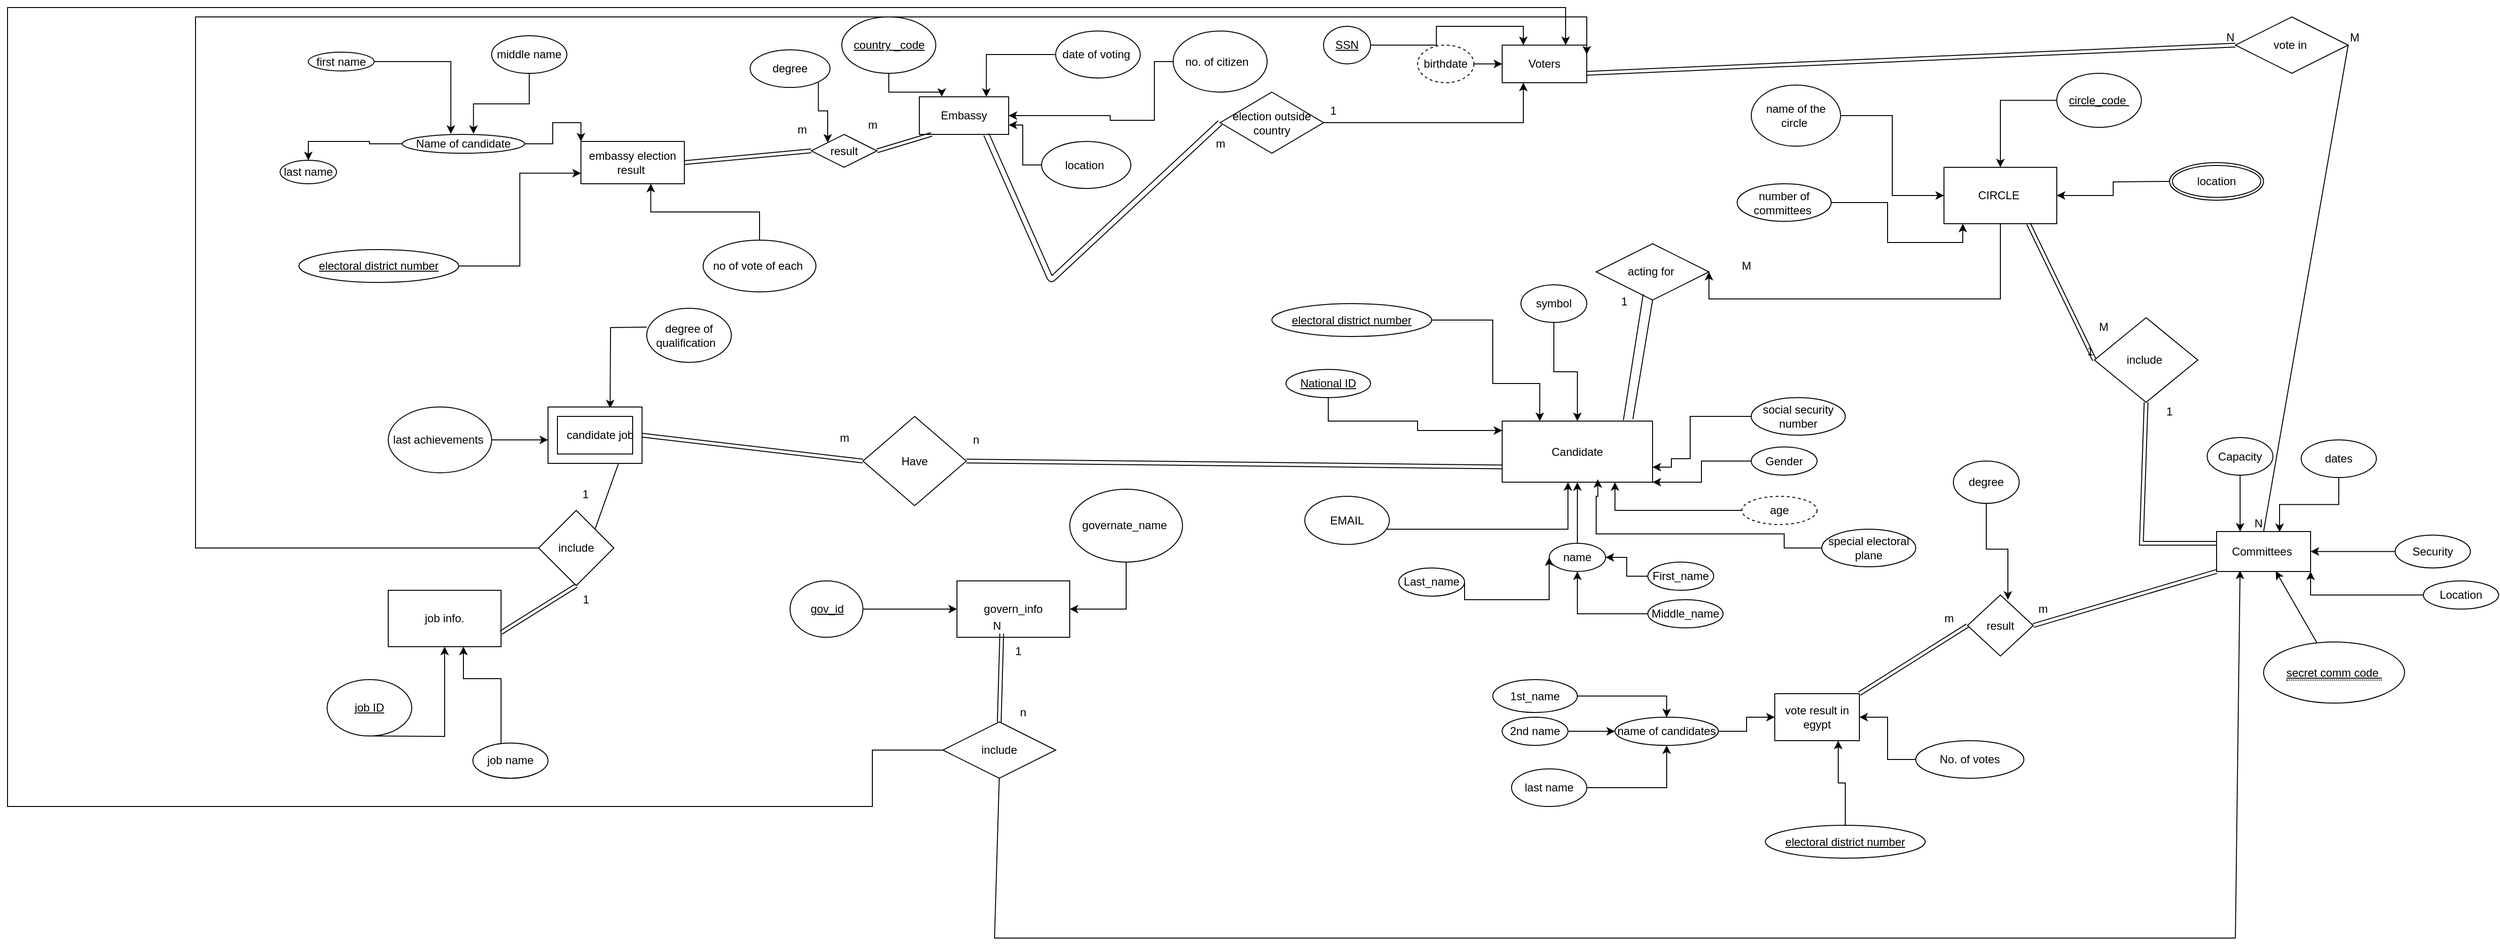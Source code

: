 <mxfile version="13.9.9" type="device"><diagram id="R2lEEEUBdFMjLlhIrx00" name="Page-1"><mxGraphModel dx="2966" dy="1640" grid="1" gridSize="10" guides="1" tooltips="1" connect="1" arrows="1" fold="1" page="1" pageScale="1" pageWidth="1100" pageHeight="850" math="0" shadow="0" extFonts="Permanent Marker^https://fonts.googleapis.com/css?family=Permanent+Marker"><root><mxCell id="0"/><mxCell id="1" parent="0"/><mxCell id="2z9icD7p4xgY_X4OPOuA-1" value="Candidate" style="rounded=0;whiteSpace=wrap;html=1;" parent="1" vertex="1"><mxGeometry x="-20" y="-390" width="160" height="65" as="geometry"/></mxCell><mxCell id="2z9icD7p4xgY_X4OPOuA-52" value="" style="edgeStyle=orthogonalEdgeStyle;rounded=0;orthogonalLoop=1;jettySize=auto;html=1;" parent="1" source="2z9icD7p4xgY_X4OPOuA-4" target="2z9icD7p4xgY_X4OPOuA-1" edge="1"><mxGeometry relative="1" as="geometry"/></mxCell><mxCell id="2z9icD7p4xgY_X4OPOuA-4" value="name" style="ellipse;whiteSpace=wrap;html=1;" parent="1" vertex="1"><mxGeometry x="30" y="-260" width="60" height="30" as="geometry"/></mxCell><mxCell id="2z9icD7p4xgY_X4OPOuA-8" value="" style="edgeStyle=orthogonalEdgeStyle;rounded=0;orthogonalLoop=1;jettySize=auto;html=1;" parent="1" source="2z9icD7p4xgY_X4OPOuA-6" target="2z9icD7p4xgY_X4OPOuA-4" edge="1"><mxGeometry relative="1" as="geometry"/></mxCell><mxCell id="2z9icD7p4xgY_X4OPOuA-6" value="First_name" style="ellipse;whiteSpace=wrap;html=1;" parent="1" vertex="1"><mxGeometry x="135" y="-240" width="70" height="30" as="geometry"/></mxCell><mxCell id="2z9icD7p4xgY_X4OPOuA-10" value="" style="edgeStyle=orthogonalEdgeStyle;rounded=0;orthogonalLoop=1;jettySize=auto;html=1;" parent="1" source="2z9icD7p4xgY_X4OPOuA-9" target="2z9icD7p4xgY_X4OPOuA-4" edge="1"><mxGeometry relative="1" as="geometry"/></mxCell><mxCell id="2z9icD7p4xgY_X4OPOuA-9" value="Middle_name" style="ellipse;whiteSpace=wrap;html=1;" parent="1" vertex="1"><mxGeometry x="135" y="-200" width="80" height="30" as="geometry"/></mxCell><mxCell id="2z9icD7p4xgY_X4OPOuA-12" style="edgeStyle=orthogonalEdgeStyle;rounded=0;orthogonalLoop=1;jettySize=auto;html=1;entryX=0;entryY=0.5;entryDx=0;entryDy=0;" parent="1" source="2z9icD7p4xgY_X4OPOuA-11" target="2z9icD7p4xgY_X4OPOuA-4" edge="1"><mxGeometry relative="1" as="geometry"><Array as="points"><mxPoint x="-60" y="-200"/><mxPoint x="30" y="-200"/></Array></mxGeometry></mxCell><mxCell id="2z9icD7p4xgY_X4OPOuA-11" value="Last_name" style="ellipse;whiteSpace=wrap;html=1;" parent="1" vertex="1"><mxGeometry x="-130" y="-233.75" width="70" height="30" as="geometry"/></mxCell><mxCell id="2z9icD7p4xgY_X4OPOuA-62" style="edgeStyle=orthogonalEdgeStyle;rounded=0;orthogonalLoop=1;jettySize=auto;html=1;" parent="1" source="2z9icD7p4xgY_X4OPOuA-17" target="2z9icD7p4xgY_X4OPOuA-1" edge="1"><mxGeometry relative="1" as="geometry"><Array as="points"><mxPoint x="192" y="-348"/><mxPoint x="192" y="-325"/></Array></mxGeometry></mxCell><mxCell id="2z9icD7p4xgY_X4OPOuA-17" value="Gender" style="ellipse;whiteSpace=wrap;html=1;" parent="1" vertex="1"><mxGeometry x="245" y="-362.5" width="70" height="30" as="geometry"/></mxCell><mxCell id="2z9icD7p4xgY_X4OPOuA-57" style="edgeStyle=orthogonalEdgeStyle;rounded=0;orthogonalLoop=1;jettySize=auto;html=1;" parent="1" source="2z9icD7p4xgY_X4OPOuA-19" target="2z9icD7p4xgY_X4OPOuA-1" edge="1"><mxGeometry relative="1" as="geometry"><Array as="points"><mxPoint x="-205" y="-390"/><mxPoint x="-110" y="-390"/><mxPoint x="-110" y="-380"/></Array></mxGeometry></mxCell><mxCell id="2z9icD7p4xgY_X4OPOuA-19" value="&lt;u&gt;National ID&lt;/u&gt;" style="ellipse;whiteSpace=wrap;html=1;" parent="1" vertex="1"><mxGeometry x="-250" y="-445" width="90" height="30" as="geometry"/></mxCell><mxCell id="2z9icD7p4xgY_X4OPOuA-53" value="" style="edgeStyle=orthogonalEdgeStyle;rounded=0;orthogonalLoop=1;jettySize=auto;html=1;" parent="1" target="2z9icD7p4xgY_X4OPOuA-1" edge="1"><mxGeometry relative="1" as="geometry"><Array as="points"><mxPoint x="50" y="-275"/></Array><mxPoint x="-160" y="-287.5" as="sourcePoint"/></mxGeometry></mxCell><mxCell id="2z9icD7p4xgY_X4OPOuA-61" style="edgeStyle=orthogonalEdgeStyle;rounded=0;orthogonalLoop=1;jettySize=auto;html=1;entryX=0.75;entryY=1;entryDx=0;entryDy=0;" parent="1" source="2z9icD7p4xgY_X4OPOuA-29" target="2z9icD7p4xgY_X4OPOuA-1" edge="1"><mxGeometry relative="1" as="geometry"/></mxCell><mxCell id="2z9icD7p4xgY_X4OPOuA-29" value="age" style="ellipse;whiteSpace=wrap;html=1;align=center;dashed=1;" parent="1" vertex="1"><mxGeometry x="235" y="-310" width="80" height="30" as="geometry"/></mxCell><mxCell id="2z9icD7p4xgY_X4OPOuA-63" style="edgeStyle=orthogonalEdgeStyle;rounded=0;orthogonalLoop=1;jettySize=auto;html=1;" parent="1" source="2z9icD7p4xgY_X4OPOuA-33" target="2z9icD7p4xgY_X4OPOuA-1" edge="1"><mxGeometry relative="1" as="geometry"><Array as="points"><mxPoint x="180" y="-395"/><mxPoint x="180" y="-350"/><mxPoint x="160" y="-350"/><mxPoint x="160" y="-341"/></Array></mxGeometry></mxCell><mxCell id="2z9icD7p4xgY_X4OPOuA-33" value="social security number" style="ellipse;whiteSpace=wrap;html=1;align=center;" parent="1" vertex="1"><mxGeometry x="245" y="-415" width="100" height="40" as="geometry"/></mxCell><mxCell id="2z9icD7p4xgY_X4OPOuA-59" style="edgeStyle=orthogonalEdgeStyle;rounded=0;orthogonalLoop=1;jettySize=auto;html=1;entryX=0.636;entryY=0.952;entryDx=0;entryDy=0;entryPerimeter=0;" parent="1" source="2z9icD7p4xgY_X4OPOuA-35" target="2z9icD7p4xgY_X4OPOuA-1" edge="1"><mxGeometry relative="1" as="geometry"><Array as="points"><mxPoint x="280" y="-255"/><mxPoint x="280" y="-270"/><mxPoint x="80" y="-270"/><mxPoint x="80" y="-310"/><mxPoint x="82" y="-310"/></Array></mxGeometry></mxCell><mxCell id="2z9icD7p4xgY_X4OPOuA-35" value="special electoral plane" style="ellipse;whiteSpace=wrap;html=1;align=center;" parent="1" vertex="1"><mxGeometry x="320" y="-275" width="100" height="40" as="geometry"/></mxCell><mxCell id="2z9icD7p4xgY_X4OPOuA-58" style="edgeStyle=orthogonalEdgeStyle;rounded=0;orthogonalLoop=1;jettySize=auto;html=1;entryX=0.25;entryY=0;entryDx=0;entryDy=0;" parent="1" source="2z9icD7p4xgY_X4OPOuA-38" target="2z9icD7p4xgY_X4OPOuA-1" edge="1"><mxGeometry relative="1" as="geometry"><Array as="points"><mxPoint x="-30" y="-497"/><mxPoint x="-30" y="-430"/><mxPoint x="20" y="-430"/></Array></mxGeometry></mxCell><mxCell id="2z9icD7p4xgY_X4OPOuA-38" value="electoral district number" style="ellipse;whiteSpace=wrap;html=1;align=center;fontStyle=4;" parent="1" vertex="1"><mxGeometry x="-265" y="-515" width="170" height="35" as="geometry"/></mxCell><mxCell id="2z9icD7p4xgY_X4OPOuA-70" value="Voters" style="rounded=0;whiteSpace=wrap;html=1;" parent="1" vertex="1"><mxGeometry x="-20" y="-790" width="90" height="40" as="geometry"/></mxCell><mxCell id="2z9icD7p4xgY_X4OPOuA-76" style="edgeStyle=orthogonalEdgeStyle;rounded=0;orthogonalLoop=1;jettySize=auto;html=1;entryX=0.25;entryY=0;entryDx=0;entryDy=0;" parent="1" source="2z9icD7p4xgY_X4OPOuA-75" target="2z9icD7p4xgY_X4OPOuA-70" edge="1"><mxGeometry relative="1" as="geometry"/></mxCell><mxCell id="2z9icD7p4xgY_X4OPOuA-75" value="&lt;u&gt;SSN&lt;/u&gt;" style="ellipse;whiteSpace=wrap;html=1;align=center;" parent="1" vertex="1"><mxGeometry x="-210" y="-810" width="50" height="40" as="geometry"/></mxCell><mxCell id="2z9icD7p4xgY_X4OPOuA-82" value="" style="edgeStyle=orthogonalEdgeStyle;rounded=0;orthogonalLoop=1;jettySize=auto;html=1;" parent="1" source="2z9icD7p4xgY_X4OPOuA-81" target="2z9icD7p4xgY_X4OPOuA-70" edge="1"><mxGeometry relative="1" as="geometry"/></mxCell><mxCell id="2z9icD7p4xgY_X4OPOuA-81" value="birthdate" style="ellipse;whiteSpace=wrap;html=1;align=center;dashed=1;" parent="1" vertex="1"><mxGeometry x="-110" y="-790" width="60" height="40" as="geometry"/></mxCell><mxCell id="2z9icD7p4xgY_X4OPOuA-83" value="Embassy" style="rounded=0;whiteSpace=wrap;html=1;" parent="1" vertex="1"><mxGeometry x="-640" y="-735" width="95" height="40" as="geometry"/></mxCell><mxCell id="2z9icD7p4xgY_X4OPOuA-93" style="edgeStyle=orthogonalEdgeStyle;rounded=0;orthogonalLoop=1;jettySize=auto;html=1;entryX=0.25;entryY=1;entryDx=0;entryDy=0;" parent="1" source="2z9icD7p4xgY_X4OPOuA-84" target="2z9icD7p4xgY_X4OPOuA-70" edge="1"><mxGeometry relative="1" as="geometry"/></mxCell><mxCell id="2z9icD7p4xgY_X4OPOuA-84" value="election outside country" style="shape=rhombus;perimeter=rhombusPerimeter;whiteSpace=wrap;html=1;align=center;" parent="1" vertex="1"><mxGeometry x="-320" y="-740" width="110" height="65" as="geometry"/></mxCell><mxCell id="2z9icD7p4xgY_X4OPOuA-90" value="" style="shape=link;html=1;entryX=0;entryY=0.5;entryDx=0;entryDy=0;exitX=0.75;exitY=1;exitDx=0;exitDy=0;width=5.833;" parent="1" source="2z9icD7p4xgY_X4OPOuA-83" target="2z9icD7p4xgY_X4OPOuA-84" edge="1"><mxGeometry width="100" relative="1" as="geometry"><mxPoint x="-400" y="-700" as="sourcePoint"/><mxPoint x="-300" y="-700" as="targetPoint"/><Array as="points"><mxPoint x="-500" y="-540"/></Array></mxGeometry></mxCell><mxCell id="2z9icD7p4xgY_X4OPOuA-91" value="m" style="text;html=1;align=center;verticalAlign=middle;resizable=0;points=[];autosize=1;" parent="1" vertex="1"><mxGeometry x="-335" y="-695" width="30" height="20" as="geometry"/></mxCell><mxCell id="2z9icD7p4xgY_X4OPOuA-94" value="1" style="text;html=1;align=center;verticalAlign=middle;resizable=0;points=[];autosize=1;" parent="1" vertex="1"><mxGeometry x="-210" y="-730" width="20" height="20" as="geometry"/></mxCell><mxCell id="2z9icD7p4xgY_X4OPOuA-99" value="result" style="shape=rhombus;perimeter=rhombusPerimeter;whiteSpace=wrap;html=1;align=center;" parent="1" vertex="1"><mxGeometry x="-755" y="-695" width="70" height="35" as="geometry"/></mxCell><mxCell id="2z9icD7p4xgY_X4OPOuA-100" value="" style="shape=link;html=1;exitX=1;exitY=0.5;exitDx=0;exitDy=0;entryX=0.137;entryY=1;entryDx=0;entryDy=0;entryPerimeter=0;" parent="1" source="2z9icD7p4xgY_X4OPOuA-99" target="2z9icD7p4xgY_X4OPOuA-83" edge="1"><mxGeometry width="100" relative="1" as="geometry"><mxPoint x="-400" y="-700" as="sourcePoint"/><mxPoint x="-300" y="-700" as="targetPoint"/></mxGeometry></mxCell><mxCell id="2z9icD7p4xgY_X4OPOuA-103" value="embassy election result&amp;nbsp;" style="rounded=0;whiteSpace=wrap;html=1;" parent="1" vertex="1"><mxGeometry x="-1000" y="-687.5" width="110" height="45" as="geometry"/></mxCell><mxCell id="2z9icD7p4xgY_X4OPOuA-104" value="" style="shape=link;html=1;exitX=0;exitY=0.5;exitDx=0;exitDy=0;entryX=1;entryY=0.5;entryDx=0;entryDy=0;" parent="1" source="2z9icD7p4xgY_X4OPOuA-99" target="2z9icD7p4xgY_X4OPOuA-103" edge="1"><mxGeometry width="100" relative="1" as="geometry"><mxPoint x="-400" y="-700" as="sourcePoint"/><mxPoint x="-300" y="-700" as="targetPoint"/></mxGeometry></mxCell><mxCell id="2z9icD7p4xgY_X4OPOuA-105" value="m" style="text;html=1;align=center;verticalAlign=middle;resizable=0;points=[];autosize=1;" parent="1" vertex="1"><mxGeometry x="-705" y="-715" width="30" height="20" as="geometry"/></mxCell><mxCell id="2z9icD7p4xgY_X4OPOuA-106" value="m" style="text;html=1;align=center;verticalAlign=middle;resizable=0;points=[];autosize=1;" parent="1" vertex="1"><mxGeometry x="-780" y="-710" width="30" height="20" as="geometry"/></mxCell><mxCell id="2z9icD7p4xgY_X4OPOuA-108" style="edgeStyle=orthogonalEdgeStyle;rounded=0;orthogonalLoop=1;jettySize=auto;html=1;entryX=0;entryY=0;entryDx=0;entryDy=0;" parent="1" source="2z9icD7p4xgY_X4OPOuA-107" target="2z9icD7p4xgY_X4OPOuA-103" edge="1"><mxGeometry relative="1" as="geometry"/></mxCell><mxCell id="IZbD52HIAACFlIJjJt68-7" style="edgeStyle=orthogonalEdgeStyle;rounded=0;orthogonalLoop=1;jettySize=auto;html=1;entryX=0.5;entryY=0;entryDx=0;entryDy=0;" parent="1" source="2z9icD7p4xgY_X4OPOuA-107" target="2z9icD7p4xgY_X4OPOuA-113" edge="1"><mxGeometry relative="1" as="geometry"/></mxCell><mxCell id="2z9icD7p4xgY_X4OPOuA-107" value="Name of candidate" style="ellipse;whiteSpace=wrap;html=1;align=center;" parent="1" vertex="1"><mxGeometry x="-1190" y="-695" width="130" height="20" as="geometry"/></mxCell><mxCell id="2z9icD7p4xgY_X4OPOuA-110" style="edgeStyle=orthogonalEdgeStyle;rounded=0;orthogonalLoop=1;jettySize=auto;html=1;entryX=0.397;entryY=-0.033;entryDx=0;entryDy=0;entryPerimeter=0;" parent="1" source="2z9icD7p4xgY_X4OPOuA-109" target="2z9icD7p4xgY_X4OPOuA-107" edge="1"><mxGeometry relative="1" as="geometry"/></mxCell><mxCell id="2z9icD7p4xgY_X4OPOuA-109" value="first name" style="ellipse;whiteSpace=wrap;html=1;align=center;" parent="1" vertex="1"><mxGeometry x="-1290" y="-782.5" width="70" height="20" as="geometry"/></mxCell><mxCell id="2z9icD7p4xgY_X4OPOuA-112" style="edgeStyle=orthogonalEdgeStyle;rounded=0;orthogonalLoop=1;jettySize=auto;html=1;entryX=0.582;entryY=-0.033;entryDx=0;entryDy=0;entryPerimeter=0;" parent="1" source="2z9icD7p4xgY_X4OPOuA-111" target="2z9icD7p4xgY_X4OPOuA-107" edge="1"><mxGeometry relative="1" as="geometry"/></mxCell><mxCell id="2z9icD7p4xgY_X4OPOuA-111" value="middle name" style="ellipse;whiteSpace=wrap;html=1;align=center;" parent="1" vertex="1"><mxGeometry x="-1095" y="-800" width="80" height="40" as="geometry"/></mxCell><mxCell id="2z9icD7p4xgY_X4OPOuA-113" value="last name" style="ellipse;whiteSpace=wrap;html=1;align=center;" parent="1" vertex="1"><mxGeometry x="-1320" y="-667.5" width="60" height="25" as="geometry"/></mxCell><mxCell id="2z9icD7p4xgY_X4OPOuA-143" value="Committees&amp;nbsp;" style="rounded=0;whiteSpace=wrap;html=1;" parent="1" vertex="1"><mxGeometry x="740" y="-272.5" width="100" height="42.5" as="geometry"/></mxCell><mxCell id="2z9icD7p4xgY_X4OPOuA-145" style="edgeStyle=orthogonalEdgeStyle;rounded=0;orthogonalLoop=1;jettySize=auto;html=1;entryX=1;entryY=0.5;entryDx=0;entryDy=0;" parent="1" source="2z9icD7p4xgY_X4OPOuA-144" target="2z9icD7p4xgY_X4OPOuA-143" edge="1"><mxGeometry relative="1" as="geometry"/></mxCell><mxCell id="2z9icD7p4xgY_X4OPOuA-144" value="Security" style="ellipse;whiteSpace=wrap;html=1;" parent="1" vertex="1"><mxGeometry x="930" y="-268.75" width="80" height="35" as="geometry"/></mxCell><mxCell id="2z9icD7p4xgY_X4OPOuA-147" style="edgeStyle=orthogonalEdgeStyle;rounded=0;orthogonalLoop=1;jettySize=auto;html=1;entryX=1;entryY=1;entryDx=0;entryDy=0;" parent="1" source="2z9icD7p4xgY_X4OPOuA-146" target="2z9icD7p4xgY_X4OPOuA-143" edge="1"><mxGeometry relative="1" as="geometry"/></mxCell><mxCell id="2z9icD7p4xgY_X4OPOuA-146" value="Location" style="ellipse;whiteSpace=wrap;html=1;" parent="1" vertex="1"><mxGeometry x="960" y="-220" width="80" height="30" as="geometry"/></mxCell><mxCell id="r_BxIMKGDQBVhpfaCf2X-11" style="edgeStyle=orthogonalEdgeStyle;rounded=0;orthogonalLoop=1;jettySize=auto;html=1;entryX=0.67;entryY=0.012;entryDx=0;entryDy=0;entryPerimeter=0;" parent="1" source="r_BxIMKGDQBVhpfaCf2X-10" target="2z9icD7p4xgY_X4OPOuA-143" edge="1"><mxGeometry relative="1" as="geometry"/></mxCell><mxCell id="r_BxIMKGDQBVhpfaCf2X-10" value="dates" style="ellipse;whiteSpace=wrap;html=1;" parent="1" vertex="1"><mxGeometry x="830" y="-370" width="80" height="40" as="geometry"/></mxCell><mxCell id="r_BxIMKGDQBVhpfaCf2X-17" style="edgeStyle=orthogonalEdgeStyle;rounded=0;orthogonalLoop=1;jettySize=auto;html=1;entryX=0.25;entryY=0;entryDx=0;entryDy=0;" parent="1" source="r_BxIMKGDQBVhpfaCf2X-16" target="2z9icD7p4xgY_X4OPOuA-143" edge="1"><mxGeometry relative="1" as="geometry"/></mxCell><mxCell id="r_BxIMKGDQBVhpfaCf2X-16" value="Capacity" style="ellipse;whiteSpace=wrap;html=1;" parent="1" vertex="1"><mxGeometry x="730" y="-372.5" width="70" height="40" as="geometry"/></mxCell><mxCell id="r_BxIMKGDQBVhpfaCf2X-24" value="result" style="rhombus;whiteSpace=wrap;html=1;" parent="1" vertex="1"><mxGeometry x="475" y="-205" width="70" height="65" as="geometry"/></mxCell><mxCell id="r_BxIMKGDQBVhpfaCf2X-25" value="" style="shape=link;html=1;exitX=1;exitY=0.5;exitDx=0;exitDy=0;entryX=0;entryY=1;entryDx=0;entryDy=0;" parent="1" source="r_BxIMKGDQBVhpfaCf2X-24" target="2z9icD7p4xgY_X4OPOuA-143" edge="1"><mxGeometry width="100" relative="1" as="geometry"><mxPoint x="535" y="-200" as="sourcePoint"/><mxPoint x="635" y="-200" as="targetPoint"/></mxGeometry></mxCell><mxCell id="r_BxIMKGDQBVhpfaCf2X-26" value="vote result in egypt" style="rounded=0;whiteSpace=wrap;html=1;" parent="1" vertex="1"><mxGeometry x="270" y="-100" width="90" height="50" as="geometry"/></mxCell><mxCell id="r_BxIMKGDQBVhpfaCf2X-27" value="" style="shape=link;html=1;entryX=0;entryY=0.5;entryDx=0;entryDy=0;exitX=1;exitY=0;exitDx=0;exitDy=0;" parent="1" source="r_BxIMKGDQBVhpfaCf2X-26" target="r_BxIMKGDQBVhpfaCf2X-24" edge="1"><mxGeometry width="100" relative="1" as="geometry"><mxPoint x="360" y="-111.33" as="sourcePoint"/><mxPoint x="460" y="-111.33" as="targetPoint"/></mxGeometry></mxCell><mxCell id="r_BxIMKGDQBVhpfaCf2X-28" value="m" style="text;html=1;align=center;verticalAlign=middle;resizable=0;points=[];autosize=1;" parent="1" vertex="1"><mxGeometry x="540" y="-200" width="30" height="20" as="geometry"/></mxCell><mxCell id="r_BxIMKGDQBVhpfaCf2X-29" value="m" style="text;html=1;align=center;verticalAlign=middle;resizable=0;points=[];autosize=1;rotation=0;" parent="1" vertex="1"><mxGeometry x="440" y="-190" width="30" height="20" as="geometry"/></mxCell><mxCell id="r_BxIMKGDQBVhpfaCf2X-31" style="edgeStyle=orthogonalEdgeStyle;rounded=0;orthogonalLoop=1;jettySize=auto;html=1;entryX=1;entryY=0.5;entryDx=0;entryDy=0;" parent="1" source="r_BxIMKGDQBVhpfaCf2X-30" target="r_BxIMKGDQBVhpfaCf2X-26" edge="1"><mxGeometry relative="1" as="geometry"/></mxCell><mxCell id="r_BxIMKGDQBVhpfaCf2X-30" value="No. of votes" style="ellipse;whiteSpace=wrap;html=1;" parent="1" vertex="1"><mxGeometry x="420" y="-50" width="115" height="40" as="geometry"/></mxCell><mxCell id="r_BxIMKGDQBVhpfaCf2X-33" style="edgeStyle=orthogonalEdgeStyle;rounded=0;orthogonalLoop=1;jettySize=auto;html=1;entryX=0;entryY=0.5;entryDx=0;entryDy=0;" parent="1" source="r_BxIMKGDQBVhpfaCf2X-32" target="r_BxIMKGDQBVhpfaCf2X-26" edge="1"><mxGeometry relative="1" as="geometry"/></mxCell><mxCell id="r_BxIMKGDQBVhpfaCf2X-32" value="name of candidates" style="ellipse;whiteSpace=wrap;html=1;" parent="1" vertex="1"><mxGeometry x="100" y="-75" width="110" height="30" as="geometry"/></mxCell><mxCell id="r_BxIMKGDQBVhpfaCf2X-39" style="edgeStyle=orthogonalEdgeStyle;rounded=0;orthogonalLoop=1;jettySize=auto;html=1;entryX=0.5;entryY=0;entryDx=0;entryDy=0;" parent="1" source="r_BxIMKGDQBVhpfaCf2X-38" target="r_BxIMKGDQBVhpfaCf2X-32" edge="1"><mxGeometry relative="1" as="geometry"/></mxCell><mxCell id="r_BxIMKGDQBVhpfaCf2X-38" value="1st_name" style="ellipse;whiteSpace=wrap;html=1;" parent="1" vertex="1"><mxGeometry x="-30" y="-115" width="90" height="35" as="geometry"/></mxCell><mxCell id="r_BxIMKGDQBVhpfaCf2X-41" style="edgeStyle=orthogonalEdgeStyle;rounded=0;orthogonalLoop=1;jettySize=auto;html=1;entryX=0;entryY=0.5;entryDx=0;entryDy=0;" parent="1" source="r_BxIMKGDQBVhpfaCf2X-40" target="r_BxIMKGDQBVhpfaCf2X-32" edge="1"><mxGeometry relative="1" as="geometry"/></mxCell><mxCell id="r_BxIMKGDQBVhpfaCf2X-40" value="2nd name" style="ellipse;whiteSpace=wrap;html=1;" parent="1" vertex="1"><mxGeometry x="-20" y="-75" width="70" height="30" as="geometry"/></mxCell><mxCell id="r_BxIMKGDQBVhpfaCf2X-45" style="edgeStyle=orthogonalEdgeStyle;rounded=0;orthogonalLoop=1;jettySize=auto;html=1;entryX=0.5;entryY=1;entryDx=0;entryDy=0;" parent="1" source="r_BxIMKGDQBVhpfaCf2X-42" target="r_BxIMKGDQBVhpfaCf2X-32" edge="1"><mxGeometry relative="1" as="geometry"/></mxCell><mxCell id="r_BxIMKGDQBVhpfaCf2X-42" value="last name" style="ellipse;whiteSpace=wrap;html=1;" parent="1" vertex="1"><mxGeometry x="-10" y="-20" width="80" height="40" as="geometry"/></mxCell><mxCell id="IZbD52HIAACFlIJjJt68-16" style="edgeStyle=orthogonalEdgeStyle;rounded=0;orthogonalLoop=1;jettySize=auto;html=1;entryX=0.5;entryY=0;entryDx=0;entryDy=0;" parent="1" source="Lrbzl7fzcRzakjL9O5jX-1" target="2z9icD7p4xgY_X4OPOuA-1" edge="1"><mxGeometry relative="1" as="geometry"/></mxCell><mxCell id="Lrbzl7fzcRzakjL9O5jX-1" value="symbol" style="ellipse;whiteSpace=wrap;html=1;" parent="1" vertex="1"><mxGeometry y="-535" width="70" height="40" as="geometry"/></mxCell><mxCell id="Lrbzl7fzcRzakjL9O5jX-6" style="edgeStyle=orthogonalEdgeStyle;rounded=0;orthogonalLoop=1;jettySize=auto;html=1;entryX=0.342;entryY=-0.039;entryDx=0;entryDy=0;entryPerimeter=0;" parent="1" edge="1"><mxGeometry relative="1" as="geometry"><mxPoint x="-968.96" y="-403.67" as="targetPoint"/><mxPoint x="-930.0" y="-489.997" as="sourcePoint"/></mxGeometry></mxCell><mxCell id="Lrbzl7fzcRzakjL9O5jX-5" value="degree of qualification&amp;nbsp;&amp;nbsp;" style="ellipse;whiteSpace=wrap;html=1;" parent="1" vertex="1"><mxGeometry x="-930" y="-510" width="90" height="57.5" as="geometry"/></mxCell><mxCell id="Lrbzl7fzcRzakjL9O5jX-7" value="Have" style="rhombus;whiteSpace=wrap;html=1;" parent="1" vertex="1"><mxGeometry x="-700" y="-395" width="110" height="95" as="geometry"/></mxCell><mxCell id="Lrbzl7fzcRzakjL9O5jX-9" value="" style="edgeStyle=orthogonalEdgeStyle;rounded=0;orthogonalLoop=1;jettySize=auto;html=1;" parent="1" source="Lrbzl7fzcRzakjL9O5jX-8" edge="1"><mxGeometry relative="1" as="geometry"><mxPoint x="-1035" y="-370" as="targetPoint"/></mxGeometry></mxCell><mxCell id="Lrbzl7fzcRzakjL9O5jX-8" value="last achievements&amp;nbsp;" style="ellipse;whiteSpace=wrap;html=1;" parent="1" vertex="1"><mxGeometry x="-1205" y="-405" width="110" height="70" as="geometry"/></mxCell><mxCell id="Lrbzl7fzcRzakjL9O5jX-10" value="job info." style="rounded=0;whiteSpace=wrap;html=1;" parent="1" vertex="1"><mxGeometry x="-1205" y="-210" width="120" height="60" as="geometry"/></mxCell><mxCell id="Lrbzl7fzcRzakjL9O5jX-12" value="" style="shape=link;html=1;exitX=1;exitY=0.5;exitDx=0;exitDy=0;entryX=0;entryY=0.75;entryDx=0;entryDy=0;" parent="1" source="Lrbzl7fzcRzakjL9O5jX-7" target="2z9icD7p4xgY_X4OPOuA-1" edge="1"><mxGeometry width="100" relative="1" as="geometry"><mxPoint x="-590" y="-370" as="sourcePoint"/><mxPoint x="-490" y="-370" as="targetPoint"/></mxGeometry></mxCell><mxCell id="Lrbzl7fzcRzakjL9O5jX-14" value="" style="shape=link;html=1;exitX=1;exitY=0.5;exitDx=0;exitDy=0;entryX=0;entryY=0.5;entryDx=0;entryDy=0;exitPerimeter=0;" parent="1" source="Lrbzl7fzcRzakjL9O5jX-27" target="Lrbzl7fzcRzakjL9O5jX-7" edge="1"><mxGeometry width="100" relative="1" as="geometry"><mxPoint x="-920" y="-430" as="sourcePoint"/><mxPoint x="-490" y="-370" as="targetPoint"/></mxGeometry></mxCell><mxCell id="Lrbzl7fzcRzakjL9O5jX-15" value="m" style="text;html=1;align=center;verticalAlign=middle;resizable=0;points=[];autosize=1;" parent="1" vertex="1"><mxGeometry x="-735" y="-382.5" width="30" height="20" as="geometry"/></mxCell><mxCell id="Lrbzl7fzcRzakjL9O5jX-16" value="n" style="text;html=1;align=center;verticalAlign=middle;resizable=0;points=[];autosize=1;" parent="1" vertex="1"><mxGeometry x="-590" y="-380" width="20" height="20" as="geometry"/></mxCell><mxCell id="Lrbzl7fzcRzakjL9O5jX-18" value="" style="edgeStyle=orthogonalEdgeStyle;rounded=0;orthogonalLoop=1;jettySize=auto;html=1;" parent="1" target="Lrbzl7fzcRzakjL9O5jX-10" edge="1"><mxGeometry relative="1" as="geometry"><mxPoint x="-1220" y="-55" as="sourcePoint"/></mxGeometry></mxCell><mxCell id="Lrbzl7fzcRzakjL9O5jX-17" value="&lt;u&gt;job ID&lt;/u&gt;" style="ellipse;whiteSpace=wrap;html=1;" parent="1" vertex="1"><mxGeometry x="-1270" y="-115" width="90" height="60" as="geometry"/></mxCell><mxCell id="Lrbzl7fzcRzakjL9O5jX-21" value="" style="edgeStyle=orthogonalEdgeStyle;rounded=0;orthogonalLoop=1;jettySize=auto;html=1;" parent="1" source="Lrbzl7fzcRzakjL9O5jX-20" target="Lrbzl7fzcRzakjL9O5jX-10" edge="1"><mxGeometry relative="1" as="geometry"><Array as="points"><mxPoint x="-1085" y="-116"/><mxPoint x="-1125" y="-116"/></Array></mxGeometry></mxCell><mxCell id="Lrbzl7fzcRzakjL9O5jX-20" value="job name" style="ellipse;whiteSpace=wrap;html=1;" parent="1" vertex="1"><mxGeometry x="-1115" y="-47.5" width="80" height="37.5" as="geometry"/></mxCell><mxCell id="IZbD52HIAACFlIJjJt68-14" style="edgeStyle=orthogonalEdgeStyle;rounded=0;orthogonalLoop=1;jettySize=auto;html=1;exitX=0;exitY=0.5;exitDx=0;exitDy=0;entryX=1;entryY=0.25;entryDx=0;entryDy=0;" parent="1" source="Lrbzl7fzcRzakjL9O5jX-22" target="2z9icD7p4xgY_X4OPOuA-70" edge="1"><mxGeometry relative="1" as="geometry"><mxPoint x="-1350" y="-820" as="targetPoint"/><Array as="points"><mxPoint x="-1410" y="-255"/><mxPoint x="-1410" y="-820"/><mxPoint x="70" y="-820"/></Array></mxGeometry></mxCell><mxCell id="Lrbzl7fzcRzakjL9O5jX-22" value="include" style="rhombus;whiteSpace=wrap;html=1;" parent="1" vertex="1"><mxGeometry x="-1045" y="-295" width="80" height="80" as="geometry"/></mxCell><mxCell id="Lrbzl7fzcRzakjL9O5jX-23" value="" style="shape=link;html=1;exitX=1;exitY=0.75;exitDx=0;exitDy=0;entryX=0.5;entryY=1;entryDx=0;entryDy=0;" parent="1" source="Lrbzl7fzcRzakjL9O5jX-10" target="Lrbzl7fzcRzakjL9O5jX-22" edge="1"><mxGeometry width="100" relative="1" as="geometry"><mxPoint x="-585" y="-170" as="sourcePoint"/><mxPoint x="-485" y="-170" as="targetPoint"/></mxGeometry></mxCell><mxCell id="Lrbzl7fzcRzakjL9O5jX-26" value="1" style="text;html=1;align=center;verticalAlign=middle;resizable=0;points=[];autosize=1;" parent="1" vertex="1"><mxGeometry x="-1005" y="-210" width="20" height="20" as="geometry"/></mxCell><mxCell id="Lrbzl7fzcRzakjL9O5jX-27" value="" style="verticalLabelPosition=bottom;verticalAlign=top;html=1;shape=mxgraph.basic.frame;dx=10;" parent="1" vertex="1"><mxGeometry x="-1035" y="-405" width="100" height="60" as="geometry"/></mxCell><mxCell id="Lrbzl7fzcRzakjL9O5jX-30" value="candidate job" style="text;html=1;align=center;verticalAlign=middle;resizable=0;points=[];autosize=1;" parent="1" vertex="1"><mxGeometry x="-1025" y="-385" width="90" height="20" as="geometry"/></mxCell><mxCell id="cjsw-Jq2NqKuvRQJhAsi-2" style="edgeStyle=orthogonalEdgeStyle;rounded=0;orthogonalLoop=1;jettySize=auto;html=1;exitX=0.5;exitY=0;exitDx=0;exitDy=0;entryX=0.675;entryY=1;entryDx=0;entryDy=0;entryPerimeter=0;" parent="1" source="cjsw-Jq2NqKuvRQJhAsi-1" target="2z9icD7p4xgY_X4OPOuA-103" edge="1"><mxGeometry relative="1" as="geometry"/></mxCell><mxCell id="cjsw-Jq2NqKuvRQJhAsi-1" value="no of vote of each&amp;nbsp;" style="ellipse;whiteSpace=wrap;html=1;" parent="1" vertex="1"><mxGeometry x="-870" y="-582.5" width="120" height="55" as="geometry"/></mxCell><mxCell id="cjsw-Jq2NqKuvRQJhAsi-4" style="edgeStyle=orthogonalEdgeStyle;rounded=0;orthogonalLoop=1;jettySize=auto;html=1;entryX=1;entryY=0.75;entryDx=0;entryDy=0;" parent="1" source="cjsw-Jq2NqKuvRQJhAsi-3" target="2z9icD7p4xgY_X4OPOuA-83" edge="1"><mxGeometry relative="1" as="geometry"><mxPoint x="-450" y="-740" as="targetPoint"/></mxGeometry></mxCell><mxCell id="cjsw-Jq2NqKuvRQJhAsi-3" value="location&amp;nbsp;" style="ellipse;whiteSpace=wrap;html=1;" parent="1" vertex="1"><mxGeometry x="-510" y="-687.5" width="95" height="50" as="geometry"/></mxCell><mxCell id="cjsw-Jq2NqKuvRQJhAsi-7" style="edgeStyle=orthogonalEdgeStyle;rounded=0;orthogonalLoop=1;jettySize=auto;html=1;entryX=1;entryY=0.5;entryDx=0;entryDy=0;" parent="1" source="cjsw-Jq2NqKuvRQJhAsi-6" target="2z9icD7p4xgY_X4OPOuA-83" edge="1"><mxGeometry relative="1" as="geometry"><mxPoint x="-420" y="-740" as="targetPoint"/><Array as="points"><mxPoint x="-390" y="-772"/><mxPoint x="-390" y="-710"/><mxPoint x="-437" y="-710"/><mxPoint x="-437" y="-715"/></Array></mxGeometry></mxCell><mxCell id="cjsw-Jq2NqKuvRQJhAsi-6" value="no. of citizen&amp;nbsp;&amp;nbsp;" style="ellipse;whiteSpace=wrap;html=1;" parent="1" vertex="1"><mxGeometry x="-370" y="-805" width="100" height="65" as="geometry"/></mxCell><mxCell id="cjsw-Jq2NqKuvRQJhAsi-9" style="edgeStyle=orthogonalEdgeStyle;rounded=0;orthogonalLoop=1;jettySize=auto;html=1;entryX=0.25;entryY=0;entryDx=0;entryDy=0;" parent="1" source="cjsw-Jq2NqKuvRQJhAsi-8" target="2z9icD7p4xgY_X4OPOuA-83" edge="1"><mxGeometry relative="1" as="geometry"/></mxCell><mxCell id="cjsw-Jq2NqKuvRQJhAsi-8" value="&lt;u&gt;country _code&lt;/u&gt;" style="ellipse;whiteSpace=wrap;html=1;" parent="1" vertex="1"><mxGeometry x="-722.5" y="-820" width="100" height="60" as="geometry"/></mxCell><mxCell id="cjsw-Jq2NqKuvRQJhAsi-11" style="edgeStyle=orthogonalEdgeStyle;rounded=0;orthogonalLoop=1;jettySize=auto;html=1;entryX=0.75;entryY=0;entryDx=0;entryDy=0;" parent="1" source="cjsw-Jq2NqKuvRQJhAsi-10" target="2z9icD7p4xgY_X4OPOuA-83" edge="1"><mxGeometry relative="1" as="geometry"/></mxCell><mxCell id="cjsw-Jq2NqKuvRQJhAsi-10" value="date of voting&amp;nbsp;" style="ellipse;whiteSpace=wrap;html=1;" parent="1" vertex="1"><mxGeometry x="-495" y="-805" width="90" height="50" as="geometry"/></mxCell><mxCell id="cjsw-Jq2NqKuvRQJhAsi-13" style="edgeStyle=orthogonalEdgeStyle;rounded=0;orthogonalLoop=1;jettySize=auto;html=1;exitX=1;exitY=0.5;exitDx=0;exitDy=0;entryX=0;entryY=0.75;entryDx=0;entryDy=0;" parent="1" source="cjsw-Jq2NqKuvRQJhAsi-12" target="2z9icD7p4xgY_X4OPOuA-103" edge="1"><mxGeometry relative="1" as="geometry"/></mxCell><mxCell id="cjsw-Jq2NqKuvRQJhAsi-12" value="electoral district number" style="ellipse;whiteSpace=wrap;html=1;align=center;fontStyle=4;" parent="1" vertex="1"><mxGeometry x="-1300" y="-572.5" width="170" height="35" as="geometry"/></mxCell><mxCell id="IHWA9KvM8p8r_jNdIjKC-18" style="edgeStyle=orthogonalEdgeStyle;rounded=0;orthogonalLoop=1;jettySize=auto;html=1;exitX=0.5;exitY=1;exitDx=0;exitDy=0;entryX=1;entryY=0.5;entryDx=0;entryDy=0;" parent="1" source="cjsw-Jq2NqKuvRQJhAsi-14" target="IHWA9KvM8p8r_jNdIjKC-13" edge="1"><mxGeometry relative="1" as="geometry"><Array as="points"><mxPoint x="510" y="-520"/><mxPoint x="200" y="-520"/></Array></mxGeometry></mxCell><mxCell id="cjsw-Jq2NqKuvRQJhAsi-14" value="CIRCLE&amp;nbsp;" style="rounded=0;whiteSpace=wrap;html=1;" parent="1" vertex="1"><mxGeometry x="450" y="-660" width="120" height="60" as="geometry"/></mxCell><mxCell id="cjsw-Jq2NqKuvRQJhAsi-19" style="edgeStyle=orthogonalEdgeStyle;rounded=0;orthogonalLoop=1;jettySize=auto;html=1;entryX=0.75;entryY=1;entryDx=0;entryDy=0;" parent="1" source="cjsw-Jq2NqKuvRQJhAsi-18" target="r_BxIMKGDQBVhpfaCf2X-26" edge="1"><mxGeometry relative="1" as="geometry"/></mxCell><mxCell id="cjsw-Jq2NqKuvRQJhAsi-18" value="electoral district number" style="ellipse;whiteSpace=wrap;html=1;align=center;fontStyle=4;" parent="1" vertex="1"><mxGeometry x="260" y="40" width="170" height="35" as="geometry"/></mxCell><mxCell id="IHWA9KvM8p8r_jNdIjKC-1" value="" style="endArrow=none;html=1;exitX=1;exitY=0;exitDx=0;exitDy=0;entryX=0;entryY=0;entryDx=75;entryDy=60;entryPerimeter=0;" parent="1" source="Lrbzl7fzcRzakjL9O5jX-22" target="Lrbzl7fzcRzakjL9O5jX-27" edge="1"><mxGeometry width="50" height="50" relative="1" as="geometry"><mxPoint x="-955" y="-270" as="sourcePoint"/><mxPoint x="-905" y="-320" as="targetPoint"/><Array as="points"/></mxGeometry></mxCell><mxCell id="IHWA9KvM8p8r_jNdIjKC-2" value="1" style="text;html=1;strokeColor=none;fillColor=none;align=center;verticalAlign=middle;whiteSpace=wrap;rounded=0;" parent="1" vertex="1"><mxGeometry x="-1015" y="-322.5" width="40" height="20" as="geometry"/></mxCell><mxCell id="IHWA9KvM8p8r_jNdIjKC-4" style="edgeStyle=orthogonalEdgeStyle;rounded=0;orthogonalLoop=1;jettySize=auto;html=1;entryX=0;entryY=0.5;entryDx=0;entryDy=0;" parent="1" source="IHWA9KvM8p8r_jNdIjKC-3" target="cjsw-Jq2NqKuvRQJhAsi-14" edge="1"><mxGeometry relative="1" as="geometry"/></mxCell><mxCell id="IHWA9KvM8p8r_jNdIjKC-3" value="name of the circle&amp;nbsp;" style="ellipse;whiteSpace=wrap;html=1;" parent="1" vertex="1"><mxGeometry x="245" y="-747.5" width="95" height="65" as="geometry"/></mxCell><mxCell id="IHWA9KvM8p8r_jNdIjKC-6" style="edgeStyle=orthogonalEdgeStyle;rounded=0;orthogonalLoop=1;jettySize=auto;html=1;entryX=1;entryY=0.5;entryDx=0;entryDy=0;" parent="1" target="cjsw-Jq2NqKuvRQJhAsi-14" edge="1"><mxGeometry relative="1" as="geometry"><mxPoint x="690" y="-645" as="sourcePoint"/></mxGeometry></mxCell><mxCell id="IHWA9KvM8p8r_jNdIjKC-8" style="edgeStyle=orthogonalEdgeStyle;rounded=0;orthogonalLoop=1;jettySize=auto;html=1;exitX=0;exitY=0.5;exitDx=0;exitDy=0;entryX=0.5;entryY=0;entryDx=0;entryDy=0;" parent="1" source="IHWA9KvM8p8r_jNdIjKC-7" target="cjsw-Jq2NqKuvRQJhAsi-14" edge="1"><mxGeometry relative="1" as="geometry"/></mxCell><mxCell id="IHWA9KvM8p8r_jNdIjKC-7" value="&lt;u&gt;circle_code&amp;nbsp;&lt;/u&gt;" style="ellipse;whiteSpace=wrap;html=1;" parent="1" vertex="1"><mxGeometry x="570" y="-760" width="90" height="57.5" as="geometry"/></mxCell><mxCell id="IHWA9KvM8p8r_jNdIjKC-9" value="location" style="ellipse;shape=doubleEllipse;margin=3;whiteSpace=wrap;html=1;align=center;" parent="1" vertex="1"><mxGeometry x="690" y="-665" width="100" height="40" as="geometry"/></mxCell><mxCell id="IHWA9KvM8p8r_jNdIjKC-11" style="edgeStyle=orthogonalEdgeStyle;rounded=0;orthogonalLoop=1;jettySize=auto;html=1;entryX=0.167;entryY=1;entryDx=0;entryDy=0;entryPerimeter=0;" parent="1" source="IHWA9KvM8p8r_jNdIjKC-10" target="cjsw-Jq2NqKuvRQJhAsi-14" edge="1"><mxGeometry relative="1" as="geometry"/></mxCell><mxCell id="IHWA9KvM8p8r_jNdIjKC-10" value="number of committees&amp;nbsp;" style="ellipse;whiteSpace=wrap;html=1;align=center;" parent="1" vertex="1"><mxGeometry x="230" y="-642.5" width="100" height="40" as="geometry"/></mxCell><mxCell id="IHWA9KvM8p8r_jNdIjKC-13" value="acting for&amp;nbsp;" style="shape=rhombus;perimeter=rhombusPerimeter;whiteSpace=wrap;html=1;align=center;" parent="1" vertex="1"><mxGeometry x="80" y="-578.75" width="120" height="60" as="geometry"/></mxCell><mxCell id="IHWA9KvM8p8r_jNdIjKC-19" value="M" style="text;html=1;strokeColor=none;fillColor=none;align=center;verticalAlign=middle;whiteSpace=wrap;rounded=0;" parent="1" vertex="1"><mxGeometry x="220" y="-565" width="40" height="20" as="geometry"/></mxCell><mxCell id="IHWA9KvM8p8r_jNdIjKC-20" value="1" style="text;html=1;strokeColor=none;fillColor=none;align=center;verticalAlign=middle;whiteSpace=wrap;rounded=0;" parent="1" vertex="1"><mxGeometry x="90" y="-527.5" width="40" height="20" as="geometry"/></mxCell><mxCell id="IHWA9KvM8p8r_jNdIjKC-21" value="" style="endArrow=none;html=1;entryX=0.417;entryY=0.896;entryDx=0;entryDy=0;entryPerimeter=0;exitX=0.806;exitY=-0.015;exitDx=0;exitDy=0;exitPerimeter=0;" parent="1" source="2z9icD7p4xgY_X4OPOuA-1" target="IHWA9KvM8p8r_jNdIjKC-13" edge="1"><mxGeometry width="50" height="50" relative="1" as="geometry"><mxPoint x="110" y="-400" as="sourcePoint"/><mxPoint x="140" y="-500" as="targetPoint"/></mxGeometry></mxCell><mxCell id="IHWA9KvM8p8r_jNdIjKC-22" value="" style="endArrow=none;html=1;entryX=0.5;entryY=1;entryDx=0;entryDy=0;exitX=0.869;exitY=-0.031;exitDx=0;exitDy=0;exitPerimeter=0;" parent="1" source="2z9icD7p4xgY_X4OPOuA-1" target="IHWA9KvM8p8r_jNdIjKC-13" edge="1"><mxGeometry width="50" height="50" relative="1" as="geometry"><mxPoint x="115" y="-440" as="sourcePoint"/><mxPoint x="165" y="-490" as="targetPoint"/></mxGeometry></mxCell><mxCell id="IHWA9KvM8p8r_jNdIjKC-23" value="include&amp;nbsp;" style="rhombus;whiteSpace=wrap;html=1;" parent="1" vertex="1"><mxGeometry x="610" y="-500" width="110" height="90" as="geometry"/></mxCell><mxCell id="IHWA9KvM8p8r_jNdIjKC-26" value="M" style="text;html=1;strokeColor=none;fillColor=none;align=center;verticalAlign=middle;whiteSpace=wrap;rounded=0;" parent="1" vertex="1"><mxGeometry x="600" y="-500" width="40" height="20" as="geometry"/></mxCell><mxCell id="IHWA9KvM8p8r_jNdIjKC-27" value="1" style="text;html=1;strokeColor=none;fillColor=none;align=center;verticalAlign=middle;whiteSpace=wrap;rounded=0;" parent="1" vertex="1"><mxGeometry x="670" y="-410" width="40" height="20" as="geometry"/></mxCell><mxCell id="IHWA9KvM8p8r_jNdIjKC-30" value="" style="shape=link;html=1;rounded=0;entryX=0;entryY=0.294;entryDx=0;entryDy=0;entryPerimeter=0;exitX=0.5;exitY=1;exitDx=0;exitDy=0;" parent="1" source="IHWA9KvM8p8r_jNdIjKC-23" target="2z9icD7p4xgY_X4OPOuA-143" edge="1"><mxGeometry relative="1" as="geometry"><mxPoint x="570" y="-400" as="sourcePoint"/><mxPoint x="730" y="-400" as="targetPoint"/><Array as="points"><mxPoint x="660" y="-260"/></Array></mxGeometry></mxCell><mxCell id="IHWA9KvM8p8r_jNdIjKC-31" value="" style="resizable=0;html=1;align=right;verticalAlign=bottom;" parent="IHWA9KvM8p8r_jNdIjKC-30" connectable="0" vertex="1"><mxGeometry x="1" relative="1" as="geometry"/></mxCell><mxCell id="IHWA9KvM8p8r_jNdIjKC-32" value="" style="shape=link;html=1;rounded=0;exitX=0.75;exitY=1;exitDx=0;exitDy=0;entryX=0;entryY=0.5;entryDx=0;entryDy=0;" parent="1" source="cjsw-Jq2NqKuvRQJhAsi-14" target="IHWA9KvM8p8r_jNdIjKC-23" edge="1"><mxGeometry relative="1" as="geometry"><mxPoint x="570" y="-400" as="sourcePoint"/><mxPoint x="730" y="-400" as="targetPoint"/></mxGeometry></mxCell><mxCell id="IHWA9KvM8p8r_jNdIjKC-33" value="1" style="resizable=0;html=1;align=right;verticalAlign=bottom;" parent="IHWA9KvM8p8r_jNdIjKC-32" connectable="0" vertex="1"><mxGeometry x="1" relative="1" as="geometry"/></mxCell><mxCell id="IHWA9KvM8p8r_jNdIjKC-34" value="vote in&amp;nbsp;" style="shape=rhombus;perimeter=rhombusPerimeter;whiteSpace=wrap;html=1;align=center;" parent="1" vertex="1"><mxGeometry x="760" y="-820" width="120" height="60" as="geometry"/></mxCell><mxCell id="IHWA9KvM8p8r_jNdIjKC-37" value="" style="shape=link;html=1;rounded=0;exitX=1;exitY=0.75;exitDx=0;exitDy=0;entryX=0;entryY=0.5;entryDx=0;entryDy=0;" parent="1" source="2z9icD7p4xgY_X4OPOuA-70" target="IHWA9KvM8p8r_jNdIjKC-34" edge="1"><mxGeometry relative="1" as="geometry"><mxPoint x="290" y="-690" as="sourcePoint"/><mxPoint x="450" y="-690" as="targetPoint"/></mxGeometry></mxCell><mxCell id="IHWA9KvM8p8r_jNdIjKC-38" value="N" style="resizable=0;html=1;align=right;verticalAlign=bottom;" parent="IHWA9KvM8p8r_jNdIjKC-37" connectable="0" vertex="1"><mxGeometry x="1" relative="1" as="geometry"/></mxCell><mxCell id="IHWA9KvM8p8r_jNdIjKC-41" value="" style="endArrow=none;html=1;rounded=0;exitX=1;exitY=0.5;exitDx=0;exitDy=0;entryX=0.5;entryY=0;entryDx=0;entryDy=0;" parent="1" source="IHWA9KvM8p8r_jNdIjKC-34" target="2z9icD7p4xgY_X4OPOuA-143" edge="1"><mxGeometry relative="1" as="geometry"><mxPoint x="570" y="-570" as="sourcePoint"/><mxPoint x="730" y="-570" as="targetPoint"/></mxGeometry></mxCell><mxCell id="IHWA9KvM8p8r_jNdIjKC-42" value="M" style="resizable=0;html=1;align=left;verticalAlign=bottom;" parent="IHWA9KvM8p8r_jNdIjKC-41" connectable="0" vertex="1"><mxGeometry x="-1" relative="1" as="geometry"/></mxCell><mxCell id="IHWA9KvM8p8r_jNdIjKC-43" value="N" style="resizable=0;html=1;align=right;verticalAlign=bottom;" parent="IHWA9KvM8p8r_jNdIjKC-41" connectable="0" vertex="1"><mxGeometry x="1" relative="1" as="geometry"/></mxCell><mxCell id="mgq4XuZBYWSXH1CjBVct-2" style="edgeStyle=orthogonalEdgeStyle;rounded=0;orthogonalLoop=1;jettySize=auto;html=1;exitX=1;exitY=1;exitDx=0;exitDy=0;entryX=0;entryY=0;entryDx=0;entryDy=0;" parent="1" source="mgq4XuZBYWSXH1CjBVct-1" target="2z9icD7p4xgY_X4OPOuA-99" edge="1"><mxGeometry relative="1" as="geometry"/></mxCell><mxCell id="mgq4XuZBYWSXH1CjBVct-1" value="degree" style="ellipse;whiteSpace=wrap;html=1;" parent="1" vertex="1"><mxGeometry x="-820" y="-785" width="85" height="40" as="geometry"/></mxCell><mxCell id="mgq4XuZBYWSXH1CjBVct-4" style="edgeStyle=orthogonalEdgeStyle;rounded=0;orthogonalLoop=1;jettySize=auto;html=1;entryX=0.614;entryY=0.077;entryDx=0;entryDy=0;entryPerimeter=0;" parent="1" source="mgq4XuZBYWSXH1CjBVct-3" target="r_BxIMKGDQBVhpfaCf2X-24" edge="1"><mxGeometry relative="1" as="geometry"/></mxCell><mxCell id="mgq4XuZBYWSXH1CjBVct-3" value="degree" style="ellipse;whiteSpace=wrap;html=1;" parent="1" vertex="1"><mxGeometry x="460" y="-347.5" width="70" height="45" as="geometry"/></mxCell><mxCell id="FAqwHlTWJagkeh9bTU9g-24" style="edgeStyle=none;rounded=0;orthogonalLoop=1;jettySize=auto;html=1;exitX=0.5;exitY=1;exitDx=0;exitDy=0;entryX=0.25;entryY=1;entryDx=0;entryDy=0;" parent="1" source="FAqwHlTWJagkeh9bTU9g-6" edge="1"><mxGeometry relative="1" as="geometry"><mxPoint x="765" y="-231" as="targetPoint"/><mxPoint x="-440" y="-106" as="sourcePoint"/><Array as="points"><mxPoint x="-560" y="160"/><mxPoint x="80" y="160"/><mxPoint x="760" y="160"/></Array></mxGeometry></mxCell><mxCell id="FAqwHlTWJagkeh9bTU9g-1" value="govern_info" style="rounded=0;whiteSpace=wrap;html=1;" parent="1" vertex="1"><mxGeometry x="-600" y="-220" width="120" height="60" as="geometry"/></mxCell><mxCell id="IZbD52HIAACFlIJjJt68-18" style="edgeStyle=orthogonalEdgeStyle;rounded=0;orthogonalLoop=1;jettySize=auto;html=1;entryX=1;entryY=0.5;entryDx=0;entryDy=0;" parent="1" source="FAqwHlTWJagkeh9bTU9g-2" target="FAqwHlTWJagkeh9bTU9g-1" edge="1"><mxGeometry relative="1" as="geometry"/></mxCell><mxCell id="FAqwHlTWJagkeh9bTU9g-2" value="governate_name&amp;nbsp;" style="ellipse;whiteSpace=wrap;html=1;" parent="1" vertex="1"><mxGeometry x="-480" y="-317.5" width="120" height="77.5" as="geometry"/></mxCell><mxCell id="IZbD52HIAACFlIJjJt68-17" style="edgeStyle=orthogonalEdgeStyle;rounded=0;orthogonalLoop=1;jettySize=auto;html=1;exitX=1;exitY=0.5;exitDx=0;exitDy=0;entryX=0;entryY=0.5;entryDx=0;entryDy=0;" parent="1" source="FAqwHlTWJagkeh9bTU9g-3" target="FAqwHlTWJagkeh9bTU9g-1" edge="1"><mxGeometry relative="1" as="geometry"/></mxCell><mxCell id="FAqwHlTWJagkeh9bTU9g-3" value="&lt;u&gt;gov_id&lt;/u&gt;" style="ellipse;whiteSpace=wrap;html=1;" parent="1" vertex="1"><mxGeometry x="-777.5" y="-220" width="77.5" height="60" as="geometry"/></mxCell><mxCell id="IZbD52HIAACFlIJjJt68-10" style="edgeStyle=orthogonalEdgeStyle;rounded=0;orthogonalLoop=1;jettySize=auto;html=1;entryX=0.75;entryY=0;entryDx=0;entryDy=0;" parent="1" source="FAqwHlTWJagkeh9bTU9g-6" target="2z9icD7p4xgY_X4OPOuA-70" edge="1"><mxGeometry relative="1" as="geometry"><mxPoint x="-1440" y="-830" as="targetPoint"/><Array as="points"><mxPoint x="-690" y="-40"/><mxPoint x="-690" y="20"/><mxPoint x="-1610" y="20"/><mxPoint x="-1610" y="-830"/><mxPoint x="48" y="-830"/></Array></mxGeometry></mxCell><mxCell id="FAqwHlTWJagkeh9bTU9g-6" value="include" style="shape=rhombus;perimeter=rhombusPerimeter;whiteSpace=wrap;html=1;align=center;" parent="1" vertex="1"><mxGeometry x="-615" y="-70" width="120" height="60" as="geometry"/></mxCell><mxCell id="FAqwHlTWJagkeh9bTU9g-10" value="" style="shape=link;html=1;rounded=0;exitX=0.5;exitY=0;exitDx=0;exitDy=0;entryX=0.382;entryY=-0.194;entryDx=0;entryDy=0;entryPerimeter=0;" parent="1" source="FAqwHlTWJagkeh9bTU9g-6" edge="1"><mxGeometry relative="1" as="geometry"><mxPoint x="-680" y="-46.18" as="sourcePoint"/><mxPoint x="-552.36" y="-163.88" as="targetPoint"/></mxGeometry></mxCell><mxCell id="FAqwHlTWJagkeh9bTU9g-11" value="N" style="resizable=0;html=1;align=right;verticalAlign=bottom;" parent="FAqwHlTWJagkeh9bTU9g-10" connectable="0" vertex="1"><mxGeometry x="1" relative="1" as="geometry"/></mxCell><mxCell id="FAqwHlTWJagkeh9bTU9g-14" value="1" style="text;html=1;align=center;verticalAlign=middle;resizable=0;points=[];autosize=1;" parent="1" vertex="1"><mxGeometry x="-545" y="-155" width="20" height="20" as="geometry"/></mxCell><mxCell id="FAqwHlTWJagkeh9bTU9g-27" style="edgeStyle=none;rounded=0;orthogonalLoop=1;jettySize=auto;html=1;entryX=0.629;entryY=0.99;entryDx=0;entryDy=0;entryPerimeter=0;" parent="1" source="FAqwHlTWJagkeh9bTU9g-25" target="2z9icD7p4xgY_X4OPOuA-143" edge="1"><mxGeometry relative="1" as="geometry"/></mxCell><mxCell id="FAqwHlTWJagkeh9bTU9g-25" value="&lt;span style=&quot;border-bottom: 1px dotted&quot;&gt;&lt;u&gt;secret comm code&amp;nbsp;&lt;/u&gt;&lt;/span&gt;" style="ellipse;whiteSpace=wrap;html=1;align=center;" parent="1" vertex="1"><mxGeometry x="790" y="-155" width="150" height="65" as="geometry"/></mxCell><mxCell id="IZbD52HIAACFlIJjJt68-19" value="n" style="text;html=1;align=center;verticalAlign=middle;resizable=0;points=[];autosize=1;" parent="1" vertex="1"><mxGeometry x="-540" y="-90" width="20" height="20" as="geometry"/></mxCell><mxCell id="4HNaCJS3yTSnvv5MpvPw-2" value="EMAIL&lt;br&gt;" style="ellipse;whiteSpace=wrap;html=1;" vertex="1" parent="1"><mxGeometry x="-230" y="-310" width="90" height="51.25" as="geometry"/></mxCell></root></mxGraphModel></diagram></mxfile>